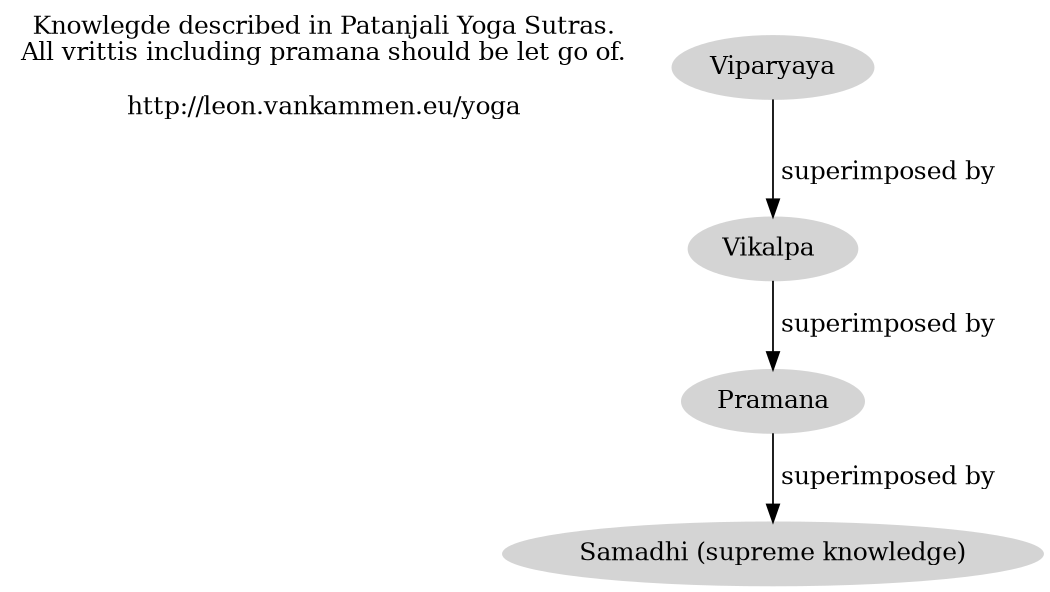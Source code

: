 digraph myGraph {
  size="7,7";
  "Knowlegde described in Patanjali Yoga Sutras.\nAll vrittis including pramana should be let go of.\n\nhttp://leon.vankammen.eu/yoga" [ shape = plaintext ];
  node [color=gray83, style=filled];
  "Viparyaya" -> "Vikalpa " [label=" superimposed by"]
  "Vikalpa " -> "Pramana" [label=" superimposed by"]
  "Pramana" -> "Samadhi (supreme knowledge)" [label=" superimposed by"]
}
